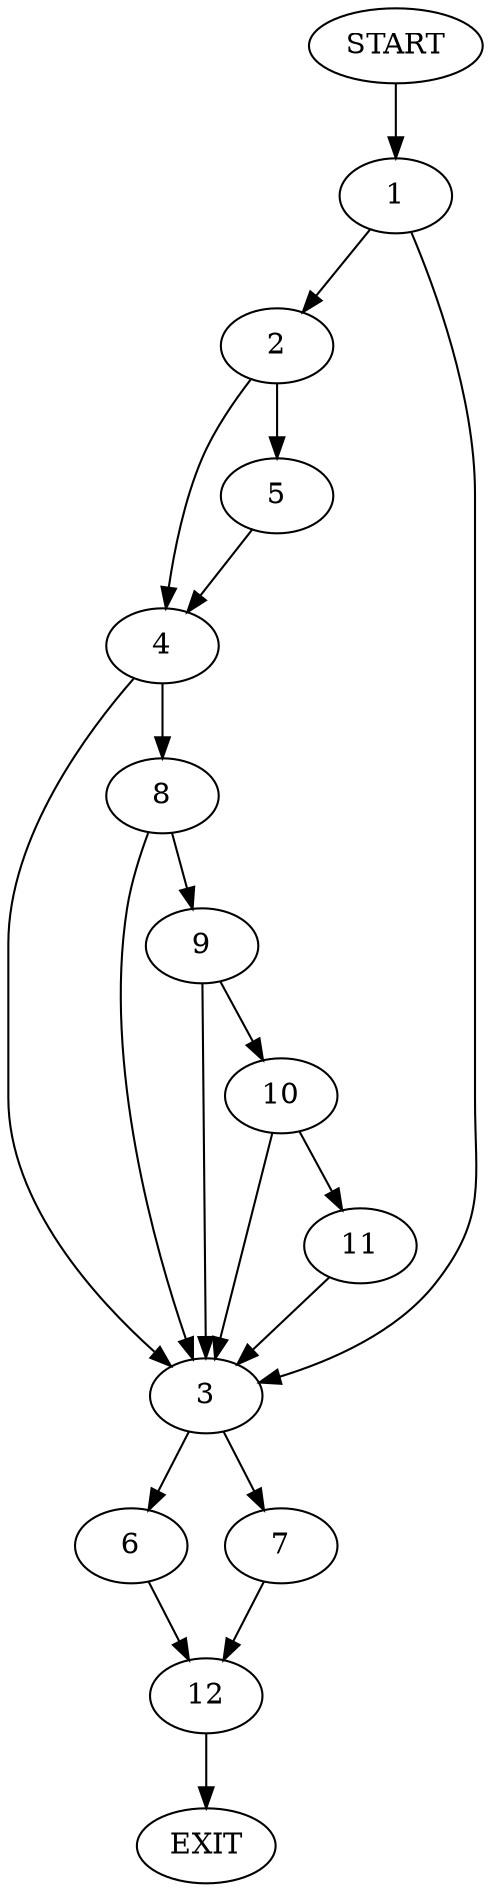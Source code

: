 digraph {
0 [label="START"]
13 [label="EXIT"]
0 -> 1
1 -> 2
1 -> 3
2 -> 4
2 -> 5
3 -> 6
3 -> 7
5 -> 4
4 -> 8
4 -> 3
8 -> 9
8 -> 3
9 -> 10
9 -> 3
10 -> 11
10 -> 3
11 -> 3
7 -> 12
6 -> 12
12 -> 13
}
